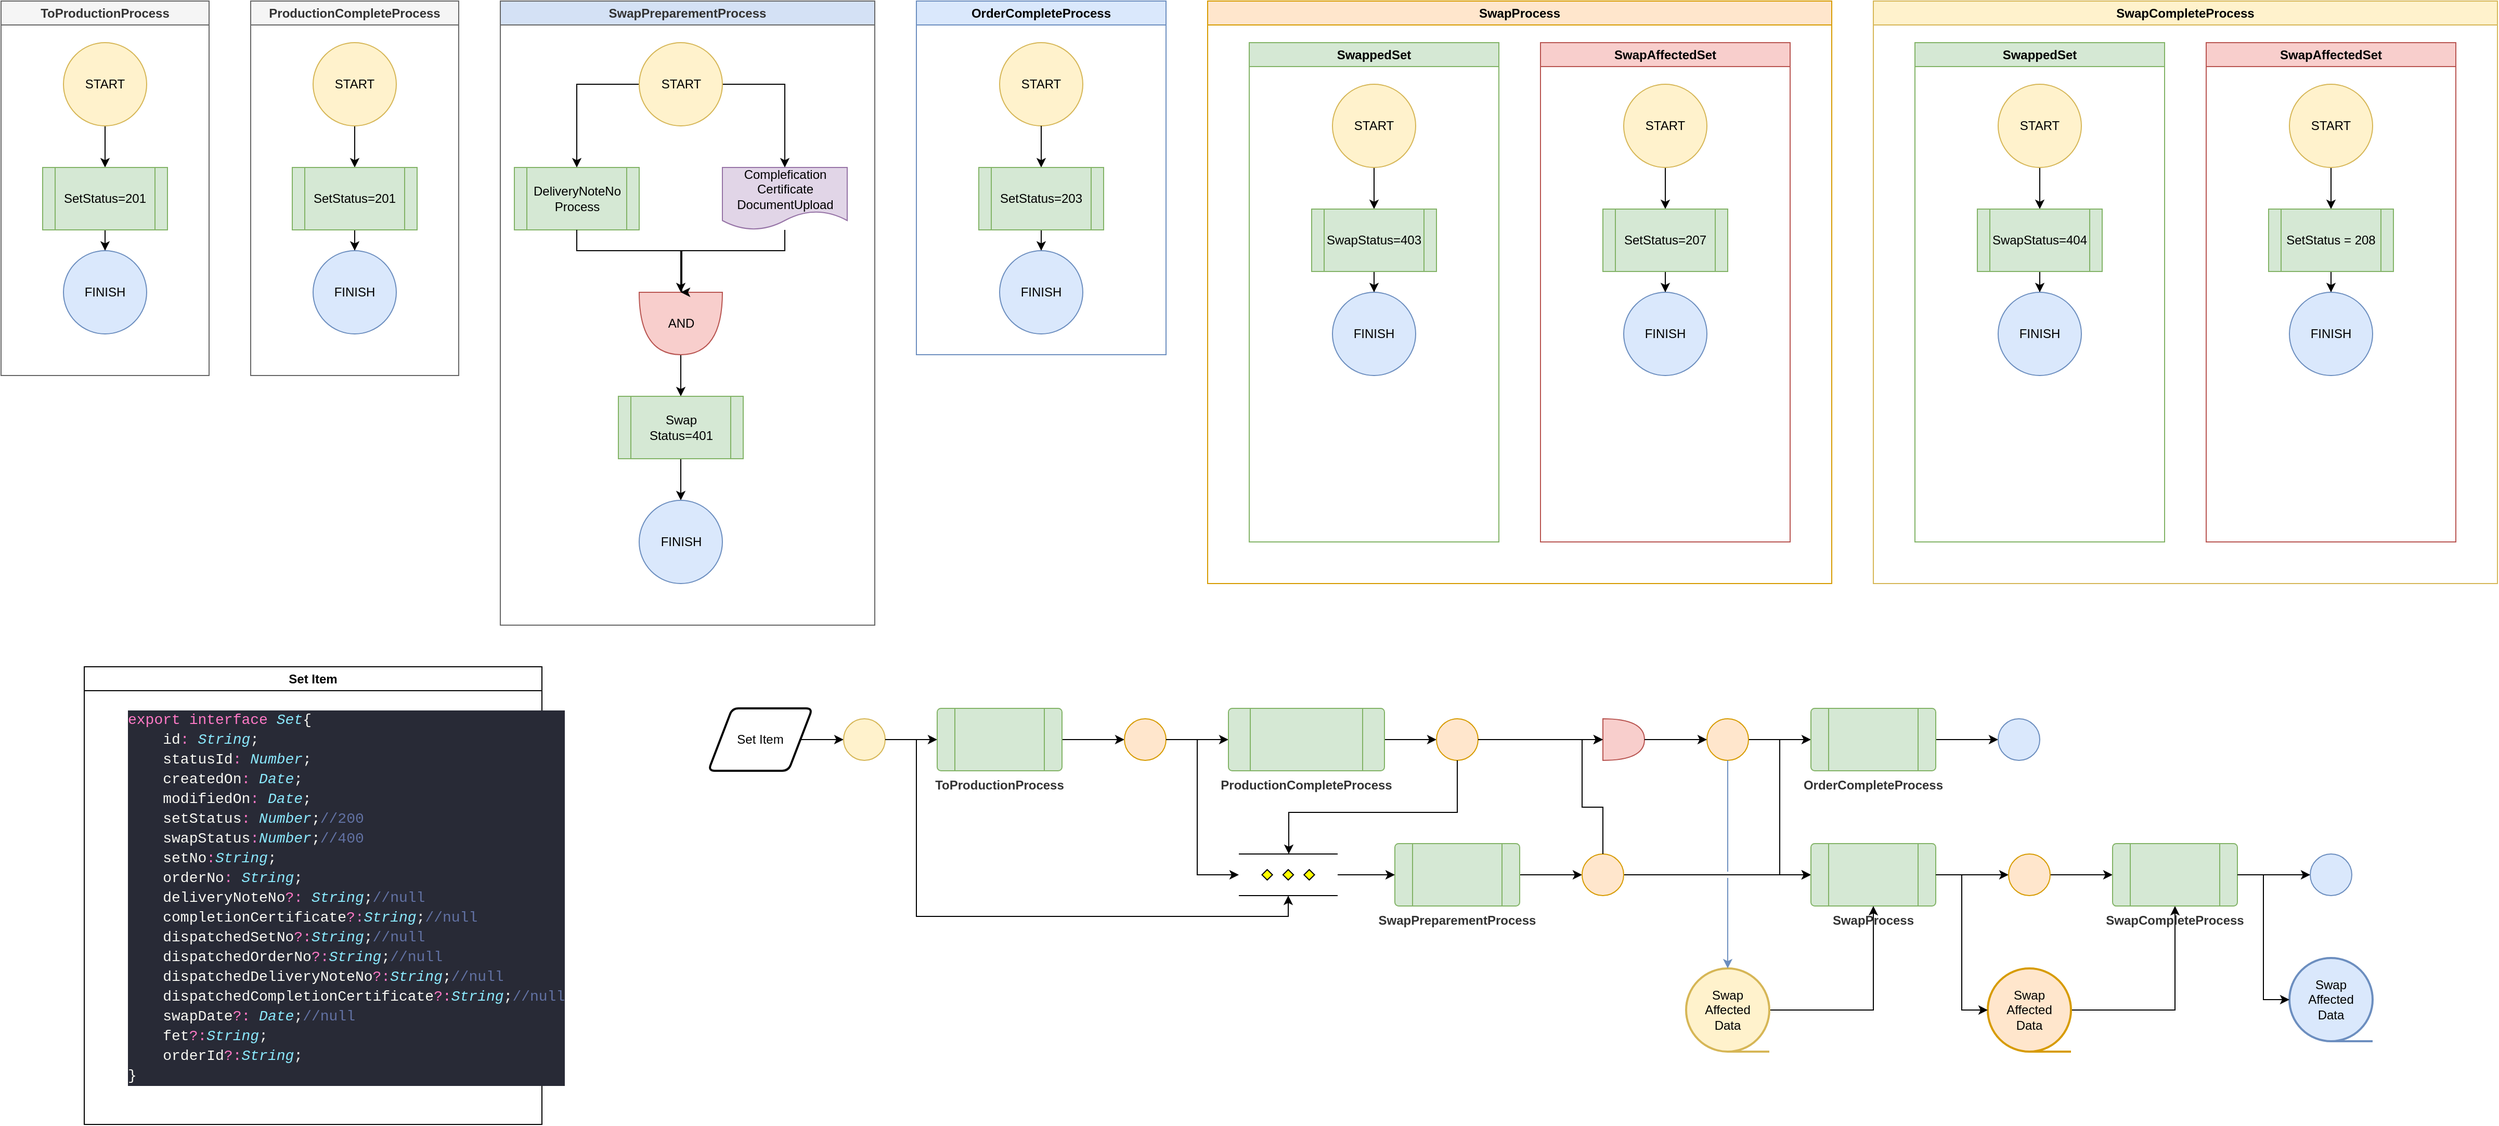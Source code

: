<mxfile version="26.0.5">
  <diagram name="Sayfa -1" id="koUqOZwDRv_EfX0k-05B">
    <mxGraphModel dx="4522" dy="1560" grid="1" gridSize="10" guides="1" tooltips="1" connect="1" arrows="1" fold="1" page="1" pageScale="1" pageWidth="827" pageHeight="1169" math="0" shadow="0">
      <root>
        <mxCell id="0" />
        <mxCell id="1" parent="0" />
        <mxCell id="L3xMwWgwE4JYhafw0PYc-16" value="SwapPreparementProcess" style="swimlane;whiteSpace=wrap;html=1;fillColor=#D4E1F5;fontColor=#333333;strokeColor=#666666;labelBackgroundColor=none;" parent="1" vertex="1">
          <mxGeometry x="-1160" width="360" height="600" as="geometry">
            <mxRectangle x="480" width="140" height="30" as="alternateBounds" />
          </mxGeometry>
        </mxCell>
        <mxCell id="L3xMwWgwE4JYhafw0PYc-22" value="DeliveryNoteNo&lt;br&gt;Process" style="shape=process;whiteSpace=wrap;html=1;backgroundOutline=1;fillColor=#d5e8d4;strokeColor=#82b366;" parent="L3xMwWgwE4JYhafw0PYc-16" vertex="1">
          <mxGeometry x="13.5" y="160" width="120" height="60" as="geometry" />
        </mxCell>
        <mxCell id="L3xMwWgwE4JYhafw0PYc-23" value="Complefication&lt;br&gt;Certificate&lt;br&gt;DocumentUpload" style="shape=document;whiteSpace=wrap;html=1;boundedLbl=1;fillColor=#e1d5e7;strokeColor=#9673a6;" parent="L3xMwWgwE4JYhafw0PYc-16" vertex="1">
          <mxGeometry x="213.5" y="160" width="120" height="60" as="geometry" />
        </mxCell>
        <mxCell id="L3xMwWgwE4JYhafw0PYc-24" value="" style="edgeStyle=orthogonalEdgeStyle;rounded=0;orthogonalLoop=1;jettySize=auto;html=1;" parent="L3xMwWgwE4JYhafw0PYc-16" source="L3xMwWgwE4JYhafw0PYc-25" target="L3xMwWgwE4JYhafw0PYc-29" edge="1">
          <mxGeometry relative="1" as="geometry" />
        </mxCell>
        <mxCell id="L3xMwWgwE4JYhafw0PYc-25" value="AND" style="shape=or;whiteSpace=wrap;html=1;direction=south;fillColor=#f8cecc;strokeColor=#b85450;" parent="L3xMwWgwE4JYhafw0PYc-16" vertex="1">
          <mxGeometry x="133.5" y="280" width="80" height="60" as="geometry" />
        </mxCell>
        <mxCell id="L3xMwWgwE4JYhafw0PYc-26" style="edgeStyle=orthogonalEdgeStyle;rounded=0;orthogonalLoop=1;jettySize=auto;html=1;" parent="L3xMwWgwE4JYhafw0PYc-16" source="L3xMwWgwE4JYhafw0PYc-23" edge="1">
          <mxGeometry relative="1" as="geometry">
            <mxPoint x="173.5" y="280" as="targetPoint" />
            <Array as="points">
              <mxPoint x="273.5" y="240" />
              <mxPoint x="174.5" y="240" />
            </Array>
          </mxGeometry>
        </mxCell>
        <mxCell id="L3xMwWgwE4JYhafw0PYc-27" style="edgeStyle=orthogonalEdgeStyle;rounded=0;orthogonalLoop=1;jettySize=auto;html=1;exitX=0.5;exitY=1;exitDx=0;exitDy=0;entryX=0;entryY=0.5;entryDx=0;entryDy=0;entryPerimeter=0;" parent="L3xMwWgwE4JYhafw0PYc-16" source="L3xMwWgwE4JYhafw0PYc-22" target="L3xMwWgwE4JYhafw0PYc-25" edge="1">
          <mxGeometry relative="1" as="geometry">
            <Array as="points">
              <mxPoint x="73.5" y="240" />
              <mxPoint x="173.5" y="240" />
            </Array>
          </mxGeometry>
        </mxCell>
        <mxCell id="L3xMwWgwE4JYhafw0PYc-28" value="" style="edgeStyle=orthogonalEdgeStyle;rounded=0;orthogonalLoop=1;jettySize=auto;html=1;" parent="L3xMwWgwE4JYhafw0PYc-16" source="L3xMwWgwE4JYhafw0PYc-29" target="L3xMwWgwE4JYhafw0PYc-33" edge="1">
          <mxGeometry relative="1" as="geometry" />
        </mxCell>
        <mxCell id="L3xMwWgwE4JYhafw0PYc-29" value="Swap Status=401" style="shape=process;whiteSpace=wrap;html=1;backgroundOutline=1;fillColor=#d5e8d4;strokeColor=#82b366;" parent="L3xMwWgwE4JYhafw0PYc-16" vertex="1">
          <mxGeometry x="113.5" y="380" width="120" height="60" as="geometry" />
        </mxCell>
        <mxCell id="L3xMwWgwE4JYhafw0PYc-30" style="edgeStyle=orthogonalEdgeStyle;rounded=0;orthogonalLoop=1;jettySize=auto;html=1;entryX=0.5;entryY=0;entryDx=0;entryDy=0;" parent="L3xMwWgwE4JYhafw0PYc-16" source="L3xMwWgwE4JYhafw0PYc-32" target="L3xMwWgwE4JYhafw0PYc-23" edge="1">
          <mxGeometry relative="1" as="geometry">
            <Array as="points">
              <mxPoint x="273.5" y="80" />
            </Array>
          </mxGeometry>
        </mxCell>
        <mxCell id="L3xMwWgwE4JYhafw0PYc-31" style="edgeStyle=orthogonalEdgeStyle;rounded=0;orthogonalLoop=1;jettySize=auto;html=1;" parent="L3xMwWgwE4JYhafw0PYc-16" source="L3xMwWgwE4JYhafw0PYc-32" target="L3xMwWgwE4JYhafw0PYc-22" edge="1">
          <mxGeometry relative="1" as="geometry">
            <Array as="points">
              <mxPoint x="73.5" y="80" />
            </Array>
          </mxGeometry>
        </mxCell>
        <mxCell id="L3xMwWgwE4JYhafw0PYc-32" value="START" style="ellipse;whiteSpace=wrap;html=1;aspect=fixed;fillColor=#fff2cc;strokeColor=#d6b656;" parent="L3xMwWgwE4JYhafw0PYc-16" vertex="1">
          <mxGeometry x="133.5" y="40" width="80" height="80" as="geometry" />
        </mxCell>
        <mxCell id="L3xMwWgwE4JYhafw0PYc-33" value="FINISH" style="ellipse;whiteSpace=wrap;html=1;aspect=fixed;fillColor=#dae8fc;strokeColor=#6c8ebf;" parent="L3xMwWgwE4JYhafw0PYc-16" vertex="1">
          <mxGeometry x="133.5" y="480" width="80" height="80" as="geometry" />
        </mxCell>
        <mxCell id="L3xMwWgwE4JYhafw0PYc-38" value="OrderCompleteProcess" style="swimlane;whiteSpace=wrap;html=1;fillColor=#dae8fc;strokeColor=#6c8ebf;" parent="1" vertex="1">
          <mxGeometry x="-760" width="240" height="340" as="geometry">
            <mxRectangle x="-40" width="170" height="30" as="alternateBounds" />
          </mxGeometry>
        </mxCell>
        <mxCell id="L3xMwWgwE4JYhafw0PYc-39" value="START" style="ellipse;whiteSpace=wrap;html=1;fillColor=#fff2cc;strokeColor=#d6b656;" parent="L3xMwWgwE4JYhafw0PYc-38" vertex="1">
          <mxGeometry x="80" y="40" width="80" height="80" as="geometry" />
        </mxCell>
        <mxCell id="L3xMwWgwE4JYhafw0PYc-41" value="" style="edgeStyle=orthogonalEdgeStyle;rounded=0;orthogonalLoop=1;jettySize=auto;html=1;" parent="L3xMwWgwE4JYhafw0PYc-38" source="L3xMwWgwE4JYhafw0PYc-39" edge="1">
          <mxGeometry relative="1" as="geometry">
            <mxPoint x="120" y="160" as="targetPoint" />
          </mxGeometry>
        </mxCell>
        <mxCell id="L3xMwWgwE4JYhafw0PYc-50" value="" style="edgeStyle=orthogonalEdgeStyle;rounded=0;orthogonalLoop=1;jettySize=auto;html=1;" parent="L3xMwWgwE4JYhafw0PYc-38" source="L3xMwWgwE4JYhafw0PYc-48" target="L3xMwWgwE4JYhafw0PYc-49" edge="1">
          <mxGeometry relative="1" as="geometry" />
        </mxCell>
        <mxCell id="L3xMwWgwE4JYhafw0PYc-48" value="SetStatus=203" style="shape=process;whiteSpace=wrap;html=1;backgroundOutline=1;fillColor=#d5e8d4;strokeColor=#82b366;" parent="L3xMwWgwE4JYhafw0PYc-38" vertex="1">
          <mxGeometry x="60" y="160" width="120" height="60" as="geometry" />
        </mxCell>
        <mxCell id="L3xMwWgwE4JYhafw0PYc-49" value="FINISH" style="ellipse;whiteSpace=wrap;html=1;aspect=fixed;fillColor=#dae8fc;strokeColor=#6c8ebf;" parent="L3xMwWgwE4JYhafw0PYc-38" vertex="1">
          <mxGeometry x="80" y="240" width="80" height="80" as="geometry" />
        </mxCell>
        <mxCell id="L3xMwWgwE4JYhafw0PYc-51" value="SwapProcess" style="swimlane;whiteSpace=wrap;html=1;fillColor=#ffe6cc;strokeColor=#d79b00;" parent="1" vertex="1">
          <mxGeometry x="-480" width="600" height="560" as="geometry">
            <mxRectangle x="-640" width="170" height="30" as="alternateBounds" />
          </mxGeometry>
        </mxCell>
        <mxCell id="L3xMwWgwE4JYhafw0PYc-62" value="SwappedSet" style="swimlane;whiteSpace=wrap;html=1;fillColor=#d5e8d4;strokeColor=#82b366;" parent="L3xMwWgwE4JYhafw0PYc-51" vertex="1">
          <mxGeometry x="40" y="40" width="240" height="480" as="geometry">
            <mxRectangle x="40" y="40" width="110" height="30" as="alternateBounds" />
          </mxGeometry>
        </mxCell>
        <mxCell id="L3xMwWgwE4JYhafw0PYc-63" value="" style="edgeStyle=orthogonalEdgeStyle;rounded=0;orthogonalLoop=1;jettySize=auto;html=1;" parent="L3xMwWgwE4JYhafw0PYc-62" source="L3xMwWgwE4JYhafw0PYc-64" target="L3xMwWgwE4JYhafw0PYc-66" edge="1">
          <mxGeometry relative="1" as="geometry" />
        </mxCell>
        <mxCell id="L3xMwWgwE4JYhafw0PYc-64" value="START" style="ellipse;whiteSpace=wrap;html=1;fillColor=#fff2cc;strokeColor=#d6b656;" parent="L3xMwWgwE4JYhafw0PYc-62" vertex="1">
          <mxGeometry x="80" y="40" width="80" height="80" as="geometry" />
        </mxCell>
        <mxCell id="L3xMwWgwE4JYhafw0PYc-65" value="" style="edgeStyle=orthogonalEdgeStyle;rounded=0;orthogonalLoop=1;jettySize=auto;html=1;" parent="L3xMwWgwE4JYhafw0PYc-62" source="L3xMwWgwE4JYhafw0PYc-66" target="L3xMwWgwE4JYhafw0PYc-67" edge="1">
          <mxGeometry relative="1" as="geometry" />
        </mxCell>
        <mxCell id="L3xMwWgwE4JYhafw0PYc-66" value="SwapStatus=403" style="shape=process;whiteSpace=wrap;html=1;backgroundOutline=1;fillColor=#d5e8d4;strokeColor=#82b366;" parent="L3xMwWgwE4JYhafw0PYc-62" vertex="1">
          <mxGeometry x="60" y="160" width="120" height="60" as="geometry" />
        </mxCell>
        <mxCell id="L3xMwWgwE4JYhafw0PYc-67" value="FINISH" style="ellipse;whiteSpace=wrap;html=1;aspect=fixed;fillColor=#dae8fc;strokeColor=#6c8ebf;" parent="L3xMwWgwE4JYhafw0PYc-62" vertex="1">
          <mxGeometry x="80" y="240" width="80" height="80" as="geometry" />
        </mxCell>
        <mxCell id="L3xMwWgwE4JYhafw0PYc-68" value="SwapAffectedSet" style="swimlane;whiteSpace=wrap;html=1;fillColor=#f8cecc;strokeColor=#b85450;" parent="L3xMwWgwE4JYhafw0PYc-51" vertex="1">
          <mxGeometry x="320" y="40" width="240" height="480" as="geometry" />
        </mxCell>
        <mxCell id="L3xMwWgwE4JYhafw0PYc-69" value="" style="edgeStyle=orthogonalEdgeStyle;rounded=0;orthogonalLoop=1;jettySize=auto;html=1;" parent="L3xMwWgwE4JYhafw0PYc-68" source="L3xMwWgwE4JYhafw0PYc-70" target="L3xMwWgwE4JYhafw0PYc-72" edge="1">
          <mxGeometry relative="1" as="geometry" />
        </mxCell>
        <mxCell id="L3xMwWgwE4JYhafw0PYc-70" value="START" style="ellipse;whiteSpace=wrap;html=1;fillColor=#fff2cc;strokeColor=#d6b656;" parent="L3xMwWgwE4JYhafw0PYc-68" vertex="1">
          <mxGeometry x="80" y="40" width="80" height="80" as="geometry" />
        </mxCell>
        <mxCell id="L3xMwWgwE4JYhafw0PYc-71" value="" style="edgeStyle=orthogonalEdgeStyle;rounded=0;orthogonalLoop=1;jettySize=auto;html=1;" parent="L3xMwWgwE4JYhafw0PYc-68" source="L3xMwWgwE4JYhafw0PYc-72" target="L3xMwWgwE4JYhafw0PYc-73" edge="1">
          <mxGeometry relative="1" as="geometry" />
        </mxCell>
        <mxCell id="L3xMwWgwE4JYhafw0PYc-72" value="SetStatus=207" style="shape=process;whiteSpace=wrap;html=1;backgroundOutline=1;fillColor=#d5e8d4;strokeColor=#82b366;" parent="L3xMwWgwE4JYhafw0PYc-68" vertex="1">
          <mxGeometry x="60" y="160" width="120" height="60" as="geometry" />
        </mxCell>
        <mxCell id="L3xMwWgwE4JYhafw0PYc-73" value="FINISH" style="ellipse;whiteSpace=wrap;html=1;aspect=fixed;fillColor=#dae8fc;strokeColor=#6c8ebf;" parent="L3xMwWgwE4JYhafw0PYc-68" vertex="1">
          <mxGeometry x="80" y="240" width="80" height="80" as="geometry" />
        </mxCell>
        <mxCell id="L3xMwWgwE4JYhafw0PYc-74" value="SwapCompleteProcess" style="swimlane;whiteSpace=wrap;html=1;fillColor=#fff2cc;strokeColor=#d6b656;" parent="1" vertex="1">
          <mxGeometry x="160" width="600" height="560" as="geometry">
            <mxRectangle x="-640" width="170" height="30" as="alternateBounds" />
          </mxGeometry>
        </mxCell>
        <mxCell id="L3xMwWgwE4JYhafw0PYc-75" value="SwappedSet" style="swimlane;whiteSpace=wrap;html=1;fillColor=#d5e8d4;strokeColor=#82b366;" parent="L3xMwWgwE4JYhafw0PYc-74" vertex="1">
          <mxGeometry x="40" y="40" width="240" height="480" as="geometry">
            <mxRectangle x="40" y="40" width="110" height="30" as="alternateBounds" />
          </mxGeometry>
        </mxCell>
        <mxCell id="L3xMwWgwE4JYhafw0PYc-76" value="" style="edgeStyle=orthogonalEdgeStyle;rounded=0;orthogonalLoop=1;jettySize=auto;html=1;" parent="L3xMwWgwE4JYhafw0PYc-75" source="L3xMwWgwE4JYhafw0PYc-77" target="L3xMwWgwE4JYhafw0PYc-79" edge="1">
          <mxGeometry relative="1" as="geometry" />
        </mxCell>
        <mxCell id="L3xMwWgwE4JYhafw0PYc-77" value="START" style="ellipse;whiteSpace=wrap;html=1;fillColor=#fff2cc;strokeColor=#d6b656;" parent="L3xMwWgwE4JYhafw0PYc-75" vertex="1">
          <mxGeometry x="80" y="40" width="80" height="80" as="geometry" />
        </mxCell>
        <mxCell id="L3xMwWgwE4JYhafw0PYc-78" value="" style="edgeStyle=orthogonalEdgeStyle;rounded=0;orthogonalLoop=1;jettySize=auto;html=1;" parent="L3xMwWgwE4JYhafw0PYc-75" source="L3xMwWgwE4JYhafw0PYc-79" target="L3xMwWgwE4JYhafw0PYc-80" edge="1">
          <mxGeometry relative="1" as="geometry" />
        </mxCell>
        <mxCell id="L3xMwWgwE4JYhafw0PYc-79" value="SwapStatus=404" style="shape=process;whiteSpace=wrap;html=1;backgroundOutline=1;fillColor=#d5e8d4;strokeColor=#82b366;" parent="L3xMwWgwE4JYhafw0PYc-75" vertex="1">
          <mxGeometry x="60" y="160" width="120" height="60" as="geometry" />
        </mxCell>
        <mxCell id="L3xMwWgwE4JYhafw0PYc-80" value="FINISH" style="ellipse;whiteSpace=wrap;html=1;aspect=fixed;fillColor=#dae8fc;strokeColor=#6c8ebf;" parent="L3xMwWgwE4JYhafw0PYc-75" vertex="1">
          <mxGeometry x="80" y="240" width="80" height="80" as="geometry" />
        </mxCell>
        <mxCell id="L3xMwWgwE4JYhafw0PYc-81" value="SwapAffectedSet" style="swimlane;whiteSpace=wrap;html=1;fillColor=#f8cecc;strokeColor=#b85450;" parent="L3xMwWgwE4JYhafw0PYc-74" vertex="1">
          <mxGeometry x="320" y="40" width="240" height="480" as="geometry" />
        </mxCell>
        <mxCell id="L3xMwWgwE4JYhafw0PYc-82" value="" style="edgeStyle=orthogonalEdgeStyle;rounded=0;orthogonalLoop=1;jettySize=auto;html=1;" parent="L3xMwWgwE4JYhafw0PYc-81" source="L3xMwWgwE4JYhafw0PYc-83" target="L3xMwWgwE4JYhafw0PYc-85" edge="1">
          <mxGeometry relative="1" as="geometry" />
        </mxCell>
        <mxCell id="L3xMwWgwE4JYhafw0PYc-83" value="START" style="ellipse;whiteSpace=wrap;html=1;fillColor=#fff2cc;strokeColor=#d6b656;" parent="L3xMwWgwE4JYhafw0PYc-81" vertex="1">
          <mxGeometry x="80" y="40" width="80" height="80" as="geometry" />
        </mxCell>
        <mxCell id="L3xMwWgwE4JYhafw0PYc-84" value="" style="edgeStyle=orthogonalEdgeStyle;rounded=0;orthogonalLoop=1;jettySize=auto;html=1;" parent="L3xMwWgwE4JYhafw0PYc-81" source="L3xMwWgwE4JYhafw0PYc-85" target="L3xMwWgwE4JYhafw0PYc-86" edge="1">
          <mxGeometry relative="1" as="geometry" />
        </mxCell>
        <mxCell id="L3xMwWgwE4JYhafw0PYc-85" value="SetStatus = 208" style="shape=process;whiteSpace=wrap;html=1;backgroundOutline=1;fillColor=#d5e8d4;strokeColor=#82b366;" parent="L3xMwWgwE4JYhafw0PYc-81" vertex="1">
          <mxGeometry x="60" y="160" width="120" height="60" as="geometry" />
        </mxCell>
        <mxCell id="L3xMwWgwE4JYhafw0PYc-86" value="FINISH" style="ellipse;whiteSpace=wrap;html=1;aspect=fixed;fillColor=#dae8fc;strokeColor=#6c8ebf;" parent="L3xMwWgwE4JYhafw0PYc-81" vertex="1">
          <mxGeometry x="80" y="240" width="80" height="80" as="geometry" />
        </mxCell>
        <mxCell id="RAeUM1A-N_l_9WAH17z0-21" value="" style="edgeStyle=orthogonalEdgeStyle;rounded=0;orthogonalLoop=1;jettySize=auto;html=1;" edge="1" parent="1" source="RAeUM1A-N_l_9WAH17z0-9" target="RAeUM1A-N_l_9WAH17z0-20">
          <mxGeometry relative="1" as="geometry" />
        </mxCell>
        <mxCell id="RAeUM1A-N_l_9WAH17z0-9" value="&lt;span style=&quot;color: rgb(51, 51, 51); font-weight: 700;&quot;&gt;ToProductionProcess&lt;/span&gt;" style="verticalLabelPosition=bottom;verticalAlign=top;html=1;shape=process;whiteSpace=wrap;rounded=1;size=0.14;arcSize=6;fillColor=#d5e8d4;strokeColor=#82b366;" vertex="1" parent="1">
          <mxGeometry x="-740" y="680" width="120" height="60" as="geometry" />
        </mxCell>
        <mxCell id="RAeUM1A-N_l_9WAH17z0-13" value="Set Item" style="swimlane;whiteSpace=wrap;html=1;" vertex="1" parent="1">
          <mxGeometry x="-1560" y="640" width="440" height="440" as="geometry">
            <mxRectangle x="-1490" y="600" width="90" height="30" as="alternateBounds" />
          </mxGeometry>
        </mxCell>
        <mxCell id="RAeUM1A-N_l_9WAH17z0-12" value="&lt;div style=&quot;color: #f8f8f2;background-color: #282a36;font-family: Consolas, &#39;Courier New&#39;, monospace;font-weight: normal;font-size: 14px;line-height: 19px;white-space: pre;&quot;&gt;&lt;div&gt;&lt;span style=&quot;color: #ff79c6;&quot;&gt;export&lt;/span&gt;&lt;span style=&quot;color: #f8f8f2;&quot;&gt; &lt;/span&gt;&lt;span style=&quot;color: #ff79c6;&quot;&gt;interface&lt;/span&gt;&lt;span style=&quot;color: #f8f8f2;&quot;&gt; &lt;/span&gt;&lt;span style=&quot;color: #8be9fd;font-style: italic;&quot;&gt;Set&lt;/span&gt;&lt;span style=&quot;color: #f8f8f2;&quot;&gt;{&lt;/span&gt;&lt;/div&gt;&lt;div&gt;&lt;span style=&quot;color: #f8f8f2;&quot;&gt;&amp;nbsp; &amp;nbsp; &lt;/span&gt;&lt;span style=&quot;color: #f8f8f2;&quot;&gt;id&lt;/span&gt;&lt;span style=&quot;color: #ff79c6;&quot;&gt;:&lt;/span&gt;&lt;span style=&quot;color: #f8f8f2;&quot;&gt; &lt;/span&gt;&lt;span style=&quot;color: #8be9fd;font-style: italic;&quot;&gt;String&lt;/span&gt;&lt;span style=&quot;color: #f8f8f2;&quot;&gt;;&lt;/span&gt;&lt;/div&gt;&lt;div&gt;&lt;span style=&quot;color: #f8f8f2;&quot;&gt;&amp;nbsp; &amp;nbsp; &lt;/span&gt;&lt;span style=&quot;color: #f8f8f2;&quot;&gt;statusId&lt;/span&gt;&lt;span style=&quot;color: #ff79c6;&quot;&gt;:&lt;/span&gt;&lt;span style=&quot;color: #f8f8f2;&quot;&gt; &lt;/span&gt;&lt;span style=&quot;color: #8be9fd;font-style: italic;&quot;&gt;Number&lt;/span&gt;&lt;span style=&quot;color: #f8f8f2;&quot;&gt;;&lt;/span&gt;&lt;/div&gt;&lt;div&gt;&lt;span style=&quot;color: #f8f8f2;&quot;&gt;&amp;nbsp; &amp;nbsp; &lt;/span&gt;&lt;span style=&quot;color: #f8f8f2;&quot;&gt;createdOn&lt;/span&gt;&lt;span style=&quot;color: #ff79c6;&quot;&gt;:&lt;/span&gt;&lt;span style=&quot;color: #f8f8f2;&quot;&gt; &lt;/span&gt;&lt;span style=&quot;color: #8be9fd;font-style: italic;&quot;&gt;Date&lt;/span&gt;&lt;span style=&quot;color: #f8f8f2;&quot;&gt;;&lt;/span&gt;&lt;/div&gt;&lt;div&gt;&lt;span style=&quot;color: #f8f8f2;&quot;&gt;&amp;nbsp; &amp;nbsp; &lt;/span&gt;&lt;span style=&quot;color: #f8f8f2;&quot;&gt;modifiedOn&lt;/span&gt;&lt;span style=&quot;color: #ff79c6;&quot;&gt;:&lt;/span&gt;&lt;span style=&quot;color: #f8f8f2;&quot;&gt; &lt;/span&gt;&lt;span style=&quot;color: #8be9fd;font-style: italic;&quot;&gt;Date&lt;/span&gt;&lt;span style=&quot;color: #f8f8f2;&quot;&gt;;&lt;/span&gt;&lt;/div&gt;&lt;div&gt;&lt;span style=&quot;color: #f8f8f2;&quot;&gt;&amp;nbsp; &amp;nbsp; &lt;/span&gt;&lt;span style=&quot;color: #f8f8f2;&quot;&gt;setStatus&lt;/span&gt;&lt;span style=&quot;color: #ff79c6;&quot;&gt;:&lt;/span&gt;&lt;span style=&quot;color: #f8f8f2;&quot;&gt; &lt;/span&gt;&lt;span style=&quot;color: #8be9fd;font-style: italic;&quot;&gt;Number&lt;/span&gt;&lt;span style=&quot;color: #f8f8f2;&quot;&gt;;&lt;/span&gt;&lt;span style=&quot;color: #6272a4;&quot;&gt;//200&lt;/span&gt;&lt;/div&gt;&lt;div&gt;&lt;span style=&quot;color: #f8f8f2;&quot;&gt;&amp;nbsp; &amp;nbsp; &lt;/span&gt;&lt;span style=&quot;color: #f8f8f2;&quot;&gt;swapStatus&lt;/span&gt;&lt;span style=&quot;color: #ff79c6;&quot;&gt;:&lt;/span&gt;&lt;span style=&quot;color: #8be9fd;font-style: italic;&quot;&gt;Number&lt;/span&gt;&lt;span style=&quot;color: #f8f8f2;&quot;&gt;;&lt;/span&gt;&lt;span style=&quot;color: #6272a4;&quot;&gt;//400&lt;/span&gt;&lt;/div&gt;&lt;div&gt;&lt;span style=&quot;color: #f8f8f2;&quot;&gt;&amp;nbsp; &amp;nbsp; &lt;/span&gt;&lt;span style=&quot;color: #f8f8f2;&quot;&gt;setNo&lt;/span&gt;&lt;span style=&quot;color: #ff79c6;&quot;&gt;:&lt;/span&gt;&lt;span style=&quot;color: #8be9fd;font-style: italic;&quot;&gt;String&lt;/span&gt;&lt;span style=&quot;color: #f8f8f2;&quot;&gt;;&lt;/span&gt;&lt;/div&gt;&lt;div&gt;&lt;span style=&quot;color: #f8f8f2;&quot;&gt;&amp;nbsp; &amp;nbsp; &lt;/span&gt;&lt;span style=&quot;color: #f8f8f2;&quot;&gt;orderNo&lt;/span&gt;&lt;span style=&quot;color: #ff79c6;&quot;&gt;:&lt;/span&gt;&lt;span style=&quot;color: #f8f8f2;&quot;&gt; &lt;/span&gt;&lt;span style=&quot;color: #8be9fd;font-style: italic;&quot;&gt;String&lt;/span&gt;&lt;span style=&quot;color: #f8f8f2;&quot;&gt;;&lt;/span&gt;&lt;/div&gt;&lt;div&gt;&lt;span style=&quot;color: #f8f8f2;&quot;&gt;&amp;nbsp; &amp;nbsp; &lt;/span&gt;&lt;span style=&quot;color: #f8f8f2;&quot;&gt;deliveryNoteNo&lt;/span&gt;&lt;span style=&quot;color: #ff79c6;&quot;&gt;?:&lt;/span&gt;&lt;span style=&quot;color: #f8f8f2;&quot;&gt; &lt;/span&gt;&lt;span style=&quot;color: #8be9fd;font-style: italic;&quot;&gt;String&lt;/span&gt;&lt;span style=&quot;color: #f8f8f2;&quot;&gt;;&lt;/span&gt;&lt;span style=&quot;color: #6272a4;&quot;&gt;//null&lt;/span&gt;&lt;/div&gt;&lt;div&gt;&lt;span style=&quot;color: #f8f8f2;&quot;&gt;&amp;nbsp; &amp;nbsp; &lt;/span&gt;&lt;span style=&quot;color: #f8f8f2;&quot;&gt;completionCertificate&lt;/span&gt;&lt;span style=&quot;color: #ff79c6;&quot;&gt;?:&lt;/span&gt;&lt;span style=&quot;color: #8be9fd;font-style: italic;&quot;&gt;String&lt;/span&gt;&lt;span style=&quot;color: #f8f8f2;&quot;&gt;;&lt;/span&gt;&lt;span style=&quot;color: #6272a4;&quot;&gt;//null&lt;/span&gt;&lt;/div&gt;&lt;div&gt;&lt;span style=&quot;color: #f8f8f2;&quot;&gt;&amp;nbsp; &amp;nbsp; &lt;/span&gt;&lt;span style=&quot;color: #f8f8f2;&quot;&gt;dispatchedSetNo&lt;/span&gt;&lt;span style=&quot;color: #ff79c6;&quot;&gt;?:&lt;/span&gt;&lt;span style=&quot;color: #8be9fd;font-style: italic;&quot;&gt;String&lt;/span&gt;&lt;span style=&quot;color: #f8f8f2;&quot;&gt;;&lt;/span&gt;&lt;span style=&quot;color: #6272a4;&quot;&gt;//null&lt;/span&gt;&lt;/div&gt;&lt;div&gt;&lt;span style=&quot;color: #f8f8f2;&quot;&gt;&amp;nbsp; &amp;nbsp; &lt;/span&gt;&lt;span style=&quot;color: #f8f8f2;&quot;&gt;dispatchedOrderNo&lt;/span&gt;&lt;span style=&quot;color: #ff79c6;&quot;&gt;?:&lt;/span&gt;&lt;span style=&quot;color: #8be9fd;font-style: italic;&quot;&gt;String&lt;/span&gt;&lt;span style=&quot;color: #f8f8f2;&quot;&gt;;&lt;/span&gt;&lt;span style=&quot;color: #6272a4;&quot;&gt;//null&lt;/span&gt;&lt;/div&gt;&lt;div&gt;&lt;span style=&quot;color: #f8f8f2;&quot;&gt;&amp;nbsp; &amp;nbsp; &lt;/span&gt;&lt;span style=&quot;color: #f8f8f2;&quot;&gt;dispatchedDeliveryNoteNo&lt;/span&gt;&lt;span style=&quot;color: #ff79c6;&quot;&gt;?:&lt;/span&gt;&lt;span style=&quot;color: #8be9fd;font-style: italic;&quot;&gt;String&lt;/span&gt;&lt;span style=&quot;color: #f8f8f2;&quot;&gt;;&lt;/span&gt;&lt;span style=&quot;color: #6272a4;&quot;&gt;//null&lt;/span&gt;&lt;/div&gt;&lt;div&gt;&lt;span style=&quot;color: #f8f8f2;&quot;&gt;&amp;nbsp; &amp;nbsp; &lt;/span&gt;&lt;span style=&quot;color: #f8f8f2;&quot;&gt;dispatchedCompletionCertificate&lt;/span&gt;&lt;span style=&quot;color: #ff79c6;&quot;&gt;?:&lt;/span&gt;&lt;span style=&quot;color: #8be9fd;font-style: italic;&quot;&gt;String&lt;/span&gt;&lt;span style=&quot;color: #f8f8f2;&quot;&gt;;&lt;/span&gt;&lt;span style=&quot;color: #6272a4;&quot;&gt;//null&lt;/span&gt;&lt;/div&gt;&lt;div&gt;&lt;span style=&quot;color: #f8f8f2;&quot;&gt;&amp;nbsp; &amp;nbsp; &lt;/span&gt;&lt;span style=&quot;color: #f8f8f2;&quot;&gt;swapDate&lt;/span&gt;&lt;span style=&quot;color: #ff79c6;&quot;&gt;?:&lt;/span&gt;&lt;span style=&quot;color: #f8f8f2;&quot;&gt; &lt;/span&gt;&lt;span style=&quot;color: #8be9fd;font-style: italic;&quot;&gt;Date&lt;/span&gt;&lt;span style=&quot;color: #f8f8f2;&quot;&gt;;&lt;/span&gt;&lt;span style=&quot;color: #6272a4;&quot;&gt;//null&lt;/span&gt;&lt;/div&gt;&lt;div&gt;&lt;span style=&quot;color: #f8f8f2;&quot;&gt;&amp;nbsp; &amp;nbsp; &lt;/span&gt;&lt;span style=&quot;color: #f8f8f2;&quot;&gt;fet&lt;/span&gt;&lt;span style=&quot;color: #ff79c6;&quot;&gt;?:&lt;/span&gt;&lt;span style=&quot;color: #8be9fd;font-style: italic;&quot;&gt;String&lt;/span&gt;&lt;span style=&quot;color: #f8f8f2;&quot;&gt;;&lt;/span&gt;&lt;/div&gt;&lt;div&gt;&lt;span style=&quot;color: #f8f8f2;&quot;&gt;&amp;nbsp; &amp;nbsp; &lt;/span&gt;&lt;span style=&quot;color: #f8f8f2;&quot;&gt;orderId&lt;/span&gt;&lt;span style=&quot;color: #ff79c6;&quot;&gt;?:&lt;/span&gt;&lt;span style=&quot;color: #8be9fd;font-style: italic;&quot;&gt;String&lt;/span&gt;&lt;span style=&quot;color: #f8f8f2;&quot;&gt;;&lt;/span&gt;&lt;/div&gt;&lt;div&gt;&lt;span style=&quot;color: #f8f8f2;&quot;&gt;}&lt;/span&gt;&lt;/div&gt;&lt;/div&gt;" style="text;whiteSpace=wrap;html=1;" vertex="1" parent="RAeUM1A-N_l_9WAH17z0-13">
          <mxGeometry x="40" y="35" width="360" height="370" as="geometry" />
        </mxCell>
        <mxCell id="RAeUM1A-N_l_9WAH17z0-18" value="" style="edgeStyle=orthogonalEdgeStyle;rounded=0;orthogonalLoop=1;jettySize=auto;html=1;" edge="1" parent="1" source="RAeUM1A-N_l_9WAH17z0-15" target="RAeUM1A-N_l_9WAH17z0-17">
          <mxGeometry relative="1" as="geometry" />
        </mxCell>
        <mxCell id="RAeUM1A-N_l_9WAH17z0-15" value="Set Item" style="shape=parallelogram;html=1;strokeWidth=2;perimeter=parallelogramPerimeter;whiteSpace=wrap;rounded=1;arcSize=12;size=0.23;" vertex="1" parent="1">
          <mxGeometry x="-960" y="680" width="100" height="60" as="geometry" />
        </mxCell>
        <mxCell id="RAeUM1A-N_l_9WAH17z0-19" value="" style="edgeStyle=orthogonalEdgeStyle;rounded=0;orthogonalLoop=1;jettySize=auto;html=1;" edge="1" parent="1" source="RAeUM1A-N_l_9WAH17z0-17" target="RAeUM1A-N_l_9WAH17z0-9">
          <mxGeometry relative="1" as="geometry" />
        </mxCell>
        <mxCell id="RAeUM1A-N_l_9WAH17z0-17" value="" style="verticalLabelPosition=bottom;verticalAlign=top;html=1;shape=mxgraph.flowchart.on-page_reference;fillColor=#fff2cc;strokeColor=#d6b656;" vertex="1" parent="1">
          <mxGeometry x="-830" y="690" width="40" height="40" as="geometry" />
        </mxCell>
        <mxCell id="RAeUM1A-N_l_9WAH17z0-23" value="" style="edgeStyle=orthogonalEdgeStyle;rounded=0;orthogonalLoop=1;jettySize=auto;html=1;" edge="1" parent="1" source="RAeUM1A-N_l_9WAH17z0-20" target="RAeUM1A-N_l_9WAH17z0-22">
          <mxGeometry relative="1" as="geometry" />
        </mxCell>
        <mxCell id="RAeUM1A-N_l_9WAH17z0-20" value="" style="verticalLabelPosition=bottom;verticalAlign=top;html=1;shape=mxgraph.flowchart.on-page_reference;fillColor=#ffe6cc;strokeColor=#d79b00;" vertex="1" parent="1">
          <mxGeometry x="-560" y="690" width="40" height="40" as="geometry" />
        </mxCell>
        <mxCell id="RAeUM1A-N_l_9WAH17z0-25" value="" style="edgeStyle=orthogonalEdgeStyle;rounded=0;orthogonalLoop=1;jettySize=auto;html=1;" edge="1" parent="1" source="RAeUM1A-N_l_9WAH17z0-22" target="RAeUM1A-N_l_9WAH17z0-24">
          <mxGeometry relative="1" as="geometry" />
        </mxCell>
        <mxCell id="RAeUM1A-N_l_9WAH17z0-22" value="&lt;span style=&quot;color: rgb(51, 51, 51); font-weight: 700;&quot;&gt;ProductionCompleteProcess&lt;/span&gt;" style="verticalLabelPosition=bottom;verticalAlign=top;html=1;shape=process;whiteSpace=wrap;rounded=1;size=0.14;arcSize=6;fillColor=#d5e8d4;strokeColor=#82b366;" vertex="1" parent="1">
          <mxGeometry x="-460" y="680" width="150" height="60" as="geometry" />
        </mxCell>
        <mxCell id="RAeUM1A-N_l_9WAH17z0-24" value="" style="verticalLabelPosition=bottom;verticalAlign=top;html=1;shape=mxgraph.flowchart.on-page_reference;fillColor=#ffe6cc;strokeColor=#d79b00;" vertex="1" parent="1">
          <mxGeometry x="-260" y="690" width="40" height="40" as="geometry" />
        </mxCell>
        <mxCell id="RAeUM1A-N_l_9WAH17z0-35" value="" style="edgeStyle=orthogonalEdgeStyle;rounded=0;orthogonalLoop=1;jettySize=auto;html=1;" edge="1" parent="1" source="RAeUM1A-N_l_9WAH17z0-26" target="RAeUM1A-N_l_9WAH17z0-34">
          <mxGeometry relative="1" as="geometry" />
        </mxCell>
        <mxCell id="RAeUM1A-N_l_9WAH17z0-26" value="&lt;span style=&quot;color: rgb(51, 51, 51); font-weight: 700;&quot;&gt;SwapPreparementProcess&lt;/span&gt;" style="verticalLabelPosition=bottom;verticalAlign=top;html=1;shape=process;whiteSpace=wrap;rounded=1;size=0.14;arcSize=6;fillColor=#d5e8d4;strokeColor=#82b366;" vertex="1" parent="1">
          <mxGeometry x="-300" y="810" width="120" height="60" as="geometry" />
        </mxCell>
        <mxCell id="RAeUM1A-N_l_9WAH17z0-30" value="" style="edgeStyle=orthogonalEdgeStyle;rounded=0;orthogonalLoop=1;jettySize=auto;html=1;" edge="1" parent="1" source="RAeUM1A-N_l_9WAH17z0-29" target="RAeUM1A-N_l_9WAH17z0-26">
          <mxGeometry relative="1" as="geometry" />
        </mxCell>
        <mxCell id="RAeUM1A-N_l_9WAH17z0-29" value="" style="verticalLabelPosition=bottom;verticalAlign=top;html=1;shape=mxgraph.flowchart.parallel_mode;pointerEvents=1" vertex="1" parent="1">
          <mxGeometry x="-450" y="820" width="95" height="40" as="geometry" />
        </mxCell>
        <mxCell id="RAeUM1A-N_l_9WAH17z0-31" style="edgeStyle=orthogonalEdgeStyle;rounded=0;orthogonalLoop=1;jettySize=auto;html=1;entryX=0;entryY=0.5;entryDx=0;entryDy=0;entryPerimeter=0;" edge="1" parent="1" source="RAeUM1A-N_l_9WAH17z0-20" target="RAeUM1A-N_l_9WAH17z0-29">
          <mxGeometry relative="1" as="geometry">
            <Array as="points">
              <mxPoint x="-490" y="710" />
              <mxPoint x="-490" y="840" />
            </Array>
          </mxGeometry>
        </mxCell>
        <mxCell id="RAeUM1A-N_l_9WAH17z0-33" style="edgeStyle=orthogonalEdgeStyle;rounded=0;orthogonalLoop=1;jettySize=auto;html=1;entryX=0.5;entryY=0;entryDx=0;entryDy=0;entryPerimeter=0;" edge="1" parent="1" source="RAeUM1A-N_l_9WAH17z0-24" target="RAeUM1A-N_l_9WAH17z0-29">
          <mxGeometry relative="1" as="geometry">
            <Array as="points">
              <mxPoint x="-240" y="780" />
              <mxPoint x="-402" y="780" />
              <mxPoint x="-402" y="820" />
            </Array>
          </mxGeometry>
        </mxCell>
        <mxCell id="RAeUM1A-N_l_9WAH17z0-48" style="edgeStyle=orthogonalEdgeStyle;rounded=0;orthogonalLoop=1;jettySize=auto;html=1;entryX=0;entryY=0.5;entryDx=0;entryDy=0;" edge="1" parent="1" source="RAeUM1A-N_l_9WAH17z0-34" target="RAeUM1A-N_l_9WAH17z0-47">
          <mxGeometry relative="1" as="geometry" />
        </mxCell>
        <mxCell id="RAeUM1A-N_l_9WAH17z0-34" value="" style="verticalLabelPosition=bottom;verticalAlign=top;html=1;shape=mxgraph.flowchart.on-page_reference;fillColor=#ffe6cc;strokeColor=#d79b00;" vertex="1" parent="1">
          <mxGeometry x="-120" y="820" width="40" height="40" as="geometry" />
        </mxCell>
        <mxCell id="RAeUM1A-N_l_9WAH17z0-36" value="" style="shape=or;whiteSpace=wrap;html=1;fillColor=#f8cecc;strokeColor=#b85450;" vertex="1" parent="1">
          <mxGeometry x="-100" y="690" width="40" height="40" as="geometry" />
        </mxCell>
        <mxCell id="RAeUM1A-N_l_9WAH17z0-37" style="edgeStyle=orthogonalEdgeStyle;rounded=0;orthogonalLoop=1;jettySize=auto;html=1;entryX=0;entryY=0.5;entryDx=0;entryDy=0;entryPerimeter=0;" edge="1" parent="1" source="RAeUM1A-N_l_9WAH17z0-24" target="RAeUM1A-N_l_9WAH17z0-36">
          <mxGeometry relative="1" as="geometry" />
        </mxCell>
        <mxCell id="RAeUM1A-N_l_9WAH17z0-38" style="edgeStyle=orthogonalEdgeStyle;rounded=0;orthogonalLoop=1;jettySize=auto;html=1;entryX=0;entryY=0.5;entryDx=0;entryDy=0;entryPerimeter=0;" edge="1" parent="1" source="RAeUM1A-N_l_9WAH17z0-34" target="RAeUM1A-N_l_9WAH17z0-36">
          <mxGeometry relative="1" as="geometry" />
        </mxCell>
        <mxCell id="RAeUM1A-N_l_9WAH17z0-40" style="edgeStyle=orthogonalEdgeStyle;rounded=0;orthogonalLoop=1;jettySize=auto;html=1;entryX=0.5;entryY=1;entryDx=0;entryDy=0;entryPerimeter=0;" edge="1" parent="1" source="RAeUM1A-N_l_9WAH17z0-17" target="RAeUM1A-N_l_9WAH17z0-29">
          <mxGeometry relative="1" as="geometry">
            <Array as="points">
              <mxPoint x="-760" y="710" />
              <mxPoint x="-760" y="880" />
              <mxPoint x="-402" y="880" />
            </Array>
          </mxGeometry>
        </mxCell>
        <mxCell id="RAeUM1A-N_l_9WAH17z0-44" value="" style="edgeStyle=orthogonalEdgeStyle;rounded=0;orthogonalLoop=1;jettySize=auto;html=1;" edge="1" parent="1" source="RAeUM1A-N_l_9WAH17z0-41" target="RAeUM1A-N_l_9WAH17z0-43">
          <mxGeometry relative="1" as="geometry" />
        </mxCell>
        <mxCell id="RAeUM1A-N_l_9WAH17z0-49" style="edgeStyle=orthogonalEdgeStyle;rounded=0;orthogonalLoop=1;jettySize=auto;html=1;entryX=0;entryY=0.5;entryDx=0;entryDy=0;" edge="1" parent="1" source="RAeUM1A-N_l_9WAH17z0-41" target="RAeUM1A-N_l_9WAH17z0-47">
          <mxGeometry relative="1" as="geometry" />
        </mxCell>
        <mxCell id="RAeUM1A-N_l_9WAH17z0-41" value="" style="verticalLabelPosition=bottom;verticalAlign=top;html=1;shape=mxgraph.flowchart.on-page_reference;fillColor=#ffe6cc;strokeColor=#d79b00;" vertex="1" parent="1">
          <mxGeometry y="690" width="40" height="40" as="geometry" />
        </mxCell>
        <mxCell id="RAeUM1A-N_l_9WAH17z0-42" style="edgeStyle=orthogonalEdgeStyle;rounded=0;orthogonalLoop=1;jettySize=auto;html=1;entryX=0;entryY=0.5;entryDx=0;entryDy=0;entryPerimeter=0;" edge="1" parent="1" source="RAeUM1A-N_l_9WAH17z0-36" target="RAeUM1A-N_l_9WAH17z0-41">
          <mxGeometry relative="1" as="geometry" />
        </mxCell>
        <mxCell id="RAeUM1A-N_l_9WAH17z0-46" value="" style="edgeStyle=orthogonalEdgeStyle;rounded=0;orthogonalLoop=1;jettySize=auto;html=1;" edge="1" parent="1" source="RAeUM1A-N_l_9WAH17z0-43" target="RAeUM1A-N_l_9WAH17z0-45">
          <mxGeometry relative="1" as="geometry" />
        </mxCell>
        <mxCell id="RAeUM1A-N_l_9WAH17z0-43" value="&lt;span style=&quot;color: rgb(51, 51, 51); font-weight: 700;&quot;&gt;OrderCompleteProcess&lt;/span&gt;" style="verticalLabelPosition=bottom;verticalAlign=top;html=1;shape=process;whiteSpace=wrap;rounded=1;size=0.14;arcSize=6;fillColor=#d5e8d4;strokeColor=#82b366;" vertex="1" parent="1">
          <mxGeometry x="100" y="680" width="120" height="60" as="geometry" />
        </mxCell>
        <mxCell id="RAeUM1A-N_l_9WAH17z0-45" value="" style="verticalLabelPosition=bottom;verticalAlign=top;html=1;shape=mxgraph.flowchart.on-page_reference;fillColor=#dae8fc;strokeColor=#6c8ebf;" vertex="1" parent="1">
          <mxGeometry x="280" y="690" width="40" height="40" as="geometry" />
        </mxCell>
        <mxCell id="RAeUM1A-N_l_9WAH17z0-54" value="" style="edgeStyle=orthogonalEdgeStyle;rounded=0;orthogonalLoop=1;jettySize=auto;html=1;" edge="1" parent="1" source="RAeUM1A-N_l_9WAH17z0-47" target="RAeUM1A-N_l_9WAH17z0-53">
          <mxGeometry relative="1" as="geometry" />
        </mxCell>
        <mxCell id="RAeUM1A-N_l_9WAH17z0-47" value="&lt;font color=&quot;#333333&quot;&gt;&lt;b&gt;SwapProcess&lt;/b&gt;&lt;/font&gt;" style="verticalLabelPosition=bottom;verticalAlign=top;html=1;shape=process;whiteSpace=wrap;rounded=1;size=0.14;arcSize=6;fillColor=#d5e8d4;strokeColor=#82b366;" vertex="1" parent="1">
          <mxGeometry x="100" y="810" width="120" height="60" as="geometry" />
        </mxCell>
        <mxCell id="RAeUM1A-N_l_9WAH17z0-52" style="edgeStyle=orthogonalEdgeStyle;rounded=0;orthogonalLoop=1;jettySize=auto;html=1;" edge="1" parent="1" source="RAeUM1A-N_l_9WAH17z0-50" target="RAeUM1A-N_l_9WAH17z0-47">
          <mxGeometry relative="1" as="geometry" />
        </mxCell>
        <mxCell id="RAeUM1A-N_l_9WAH17z0-50" value="Swap&lt;br&gt;Affected&lt;br&gt;Data" style="strokeWidth=2;html=1;shape=mxgraph.flowchart.sequential_data;whiteSpace=wrap;fillColor=#fff2cc;strokeColor=#d6b656;" vertex="1" parent="1">
          <mxGeometry x="-20" y="930" width="80" height="80" as="geometry" />
        </mxCell>
        <mxCell id="RAeUM1A-N_l_9WAH17z0-51" style="edgeStyle=orthogonalEdgeStyle;rounded=0;orthogonalLoop=1;jettySize=auto;html=1;entryX=0.5;entryY=0;entryDx=0;entryDy=0;entryPerimeter=0;strokeColor=#6c8ebf;jumpStyle=gap;fillColor=#dae8fc;" edge="1" parent="1" source="RAeUM1A-N_l_9WAH17z0-41" target="RAeUM1A-N_l_9WAH17z0-50">
          <mxGeometry relative="1" as="geometry" />
        </mxCell>
        <mxCell id="RAeUM1A-N_l_9WAH17z0-58" value="" style="edgeStyle=orthogonalEdgeStyle;rounded=0;orthogonalLoop=1;jettySize=auto;html=1;" edge="1" parent="1" source="RAeUM1A-N_l_9WAH17z0-53" target="RAeUM1A-N_l_9WAH17z0-57">
          <mxGeometry relative="1" as="geometry" />
        </mxCell>
        <mxCell id="RAeUM1A-N_l_9WAH17z0-53" value="" style="verticalLabelPosition=bottom;verticalAlign=top;html=1;shape=mxgraph.flowchart.on-page_reference;fillColor=#ffe6cc;strokeColor=#d79b00;" vertex="1" parent="1">
          <mxGeometry x="290" y="820" width="40" height="40" as="geometry" />
        </mxCell>
        <mxCell id="RAeUM1A-N_l_9WAH17z0-59" style="edgeStyle=orthogonalEdgeStyle;rounded=0;orthogonalLoop=1;jettySize=auto;html=1;" edge="1" parent="1" source="RAeUM1A-N_l_9WAH17z0-55" target="RAeUM1A-N_l_9WAH17z0-57">
          <mxGeometry relative="1" as="geometry" />
        </mxCell>
        <mxCell id="RAeUM1A-N_l_9WAH17z0-55" value="Swap&lt;br&gt;Affected&lt;br&gt;Data" style="strokeWidth=2;html=1;shape=mxgraph.flowchart.sequential_data;whiteSpace=wrap;fillColor=#ffe6cc;strokeColor=#d79b00;" vertex="1" parent="1">
          <mxGeometry x="270" y="930" width="80" height="80" as="geometry" />
        </mxCell>
        <mxCell id="RAeUM1A-N_l_9WAH17z0-56" style="edgeStyle=orthogonalEdgeStyle;rounded=0;orthogonalLoop=1;jettySize=auto;html=1;entryX=0;entryY=0.5;entryDx=0;entryDy=0;entryPerimeter=0;" edge="1" parent="1" source="RAeUM1A-N_l_9WAH17z0-47" target="RAeUM1A-N_l_9WAH17z0-55">
          <mxGeometry relative="1" as="geometry" />
        </mxCell>
        <mxCell id="RAeUM1A-N_l_9WAH17z0-57" value="&lt;font color=&quot;#333333&quot;&gt;&lt;b&gt;SwapCompleteProcess&lt;/b&gt;&lt;/font&gt;" style="verticalLabelPosition=bottom;verticalAlign=top;html=1;shape=process;whiteSpace=wrap;rounded=1;size=0.14;arcSize=6;fillColor=#d5e8d4;strokeColor=#82b366;" vertex="1" parent="1">
          <mxGeometry x="390" y="810" width="120" height="60" as="geometry" />
        </mxCell>
        <mxCell id="RAeUM1A-N_l_9WAH17z0-60" value="" style="verticalLabelPosition=bottom;verticalAlign=top;html=1;shape=mxgraph.flowchart.on-page_reference;fillColor=#dae8fc;strokeColor=#6c8ebf;" vertex="1" parent="1">
          <mxGeometry x="580" y="820" width="40" height="40" as="geometry" />
        </mxCell>
        <mxCell id="RAeUM1A-N_l_9WAH17z0-61" value="Swap&lt;br&gt;Affected&lt;br&gt;Data" style="strokeWidth=2;html=1;shape=mxgraph.flowchart.sequential_data;whiteSpace=wrap;fillColor=#dae8fc;strokeColor=#6c8ebf;" vertex="1" parent="1">
          <mxGeometry x="560" y="920" width="80" height="80" as="geometry" />
        </mxCell>
        <mxCell id="RAeUM1A-N_l_9WAH17z0-62" style="edgeStyle=orthogonalEdgeStyle;rounded=0;orthogonalLoop=1;jettySize=auto;html=1;entryX=0;entryY=0.5;entryDx=0;entryDy=0;entryPerimeter=0;" edge="1" parent="1" source="RAeUM1A-N_l_9WAH17z0-57" target="RAeUM1A-N_l_9WAH17z0-61">
          <mxGeometry relative="1" as="geometry" />
        </mxCell>
        <mxCell id="RAeUM1A-N_l_9WAH17z0-63" style="edgeStyle=orthogonalEdgeStyle;rounded=0;orthogonalLoop=1;jettySize=auto;html=1;entryX=0;entryY=0.5;entryDx=0;entryDy=0;entryPerimeter=0;" edge="1" parent="1" source="RAeUM1A-N_l_9WAH17z0-57" target="RAeUM1A-N_l_9WAH17z0-60">
          <mxGeometry relative="1" as="geometry" />
        </mxCell>
        <mxCell id="RAeUM1A-N_l_9WAH17z0-64" value="ToProductionProcess" style="swimlane;whiteSpace=wrap;html=1;fillColor=#f5f5f5;fontColor=#333333;strokeColor=#666666;" vertex="1" parent="1">
          <mxGeometry x="-1640" width="200" height="360" as="geometry">
            <mxRectangle x="240" width="140" height="30" as="alternateBounds" />
          </mxGeometry>
        </mxCell>
        <mxCell id="RAeUM1A-N_l_9WAH17z0-65" value="" style="edgeStyle=orthogonalEdgeStyle;rounded=0;orthogonalLoop=1;jettySize=auto;html=1;" edge="1" parent="RAeUM1A-N_l_9WAH17z0-64" source="RAeUM1A-N_l_9WAH17z0-66" target="RAeUM1A-N_l_9WAH17z0-68">
          <mxGeometry relative="1" as="geometry" />
        </mxCell>
        <mxCell id="RAeUM1A-N_l_9WAH17z0-66" value="START" style="ellipse;whiteSpace=wrap;html=1;aspect=fixed;fillColor=#fff2cc;strokeColor=#d6b656;" vertex="1" parent="RAeUM1A-N_l_9WAH17z0-64">
          <mxGeometry x="60" y="40" width="80" height="80" as="geometry" />
        </mxCell>
        <mxCell id="RAeUM1A-N_l_9WAH17z0-67" value="" style="edgeStyle=orthogonalEdgeStyle;rounded=0;orthogonalLoop=1;jettySize=auto;html=1;" edge="1" parent="RAeUM1A-N_l_9WAH17z0-64" source="RAeUM1A-N_l_9WAH17z0-68" target="RAeUM1A-N_l_9WAH17z0-69">
          <mxGeometry relative="1" as="geometry" />
        </mxCell>
        <mxCell id="RAeUM1A-N_l_9WAH17z0-68" value="SetStatus=201" style="shape=process;whiteSpace=wrap;html=1;backgroundOutline=1;fillColor=#d5e8d4;strokeColor=#82b366;" vertex="1" parent="RAeUM1A-N_l_9WAH17z0-64">
          <mxGeometry x="40" y="160" width="120" height="60" as="geometry" />
        </mxCell>
        <mxCell id="RAeUM1A-N_l_9WAH17z0-69" value="FINISH" style="ellipse;whiteSpace=wrap;html=1;aspect=fixed;fillColor=#dae8fc;strokeColor=#6c8ebf;" vertex="1" parent="RAeUM1A-N_l_9WAH17z0-64">
          <mxGeometry x="60" y="240" width="80" height="80" as="geometry" />
        </mxCell>
        <mxCell id="RAeUM1A-N_l_9WAH17z0-70" value="ProductionCompleteProcess" style="swimlane;whiteSpace=wrap;html=1;fillColor=#f5f5f5;fontColor=#333333;strokeColor=#666666;" vertex="1" parent="1">
          <mxGeometry x="-1400" width="200" height="360" as="geometry">
            <mxRectangle x="240" width="140" height="30" as="alternateBounds" />
          </mxGeometry>
        </mxCell>
        <mxCell id="RAeUM1A-N_l_9WAH17z0-71" value="" style="edgeStyle=orthogonalEdgeStyle;rounded=0;orthogonalLoop=1;jettySize=auto;html=1;" edge="1" parent="RAeUM1A-N_l_9WAH17z0-70" source="RAeUM1A-N_l_9WAH17z0-72" target="RAeUM1A-N_l_9WAH17z0-74">
          <mxGeometry relative="1" as="geometry" />
        </mxCell>
        <mxCell id="RAeUM1A-N_l_9WAH17z0-72" value="START" style="ellipse;whiteSpace=wrap;html=1;aspect=fixed;fillColor=#fff2cc;strokeColor=#d6b656;" vertex="1" parent="RAeUM1A-N_l_9WAH17z0-70">
          <mxGeometry x="60" y="40" width="80" height="80" as="geometry" />
        </mxCell>
        <mxCell id="RAeUM1A-N_l_9WAH17z0-73" value="" style="edgeStyle=orthogonalEdgeStyle;rounded=0;orthogonalLoop=1;jettySize=auto;html=1;" edge="1" parent="RAeUM1A-N_l_9WAH17z0-70" source="RAeUM1A-N_l_9WAH17z0-74" target="RAeUM1A-N_l_9WAH17z0-75">
          <mxGeometry relative="1" as="geometry" />
        </mxCell>
        <mxCell id="RAeUM1A-N_l_9WAH17z0-74" value="SetStatus=201" style="shape=process;whiteSpace=wrap;html=1;backgroundOutline=1;fillColor=#d5e8d4;strokeColor=#82b366;" vertex="1" parent="RAeUM1A-N_l_9WAH17z0-70">
          <mxGeometry x="40" y="160" width="120" height="60" as="geometry" />
        </mxCell>
        <mxCell id="RAeUM1A-N_l_9WAH17z0-75" value="FINISH" style="ellipse;whiteSpace=wrap;html=1;aspect=fixed;fillColor=#dae8fc;strokeColor=#6c8ebf;" vertex="1" parent="RAeUM1A-N_l_9WAH17z0-70">
          <mxGeometry x="60" y="240" width="80" height="80" as="geometry" />
        </mxCell>
      </root>
    </mxGraphModel>
  </diagram>
</mxfile>
